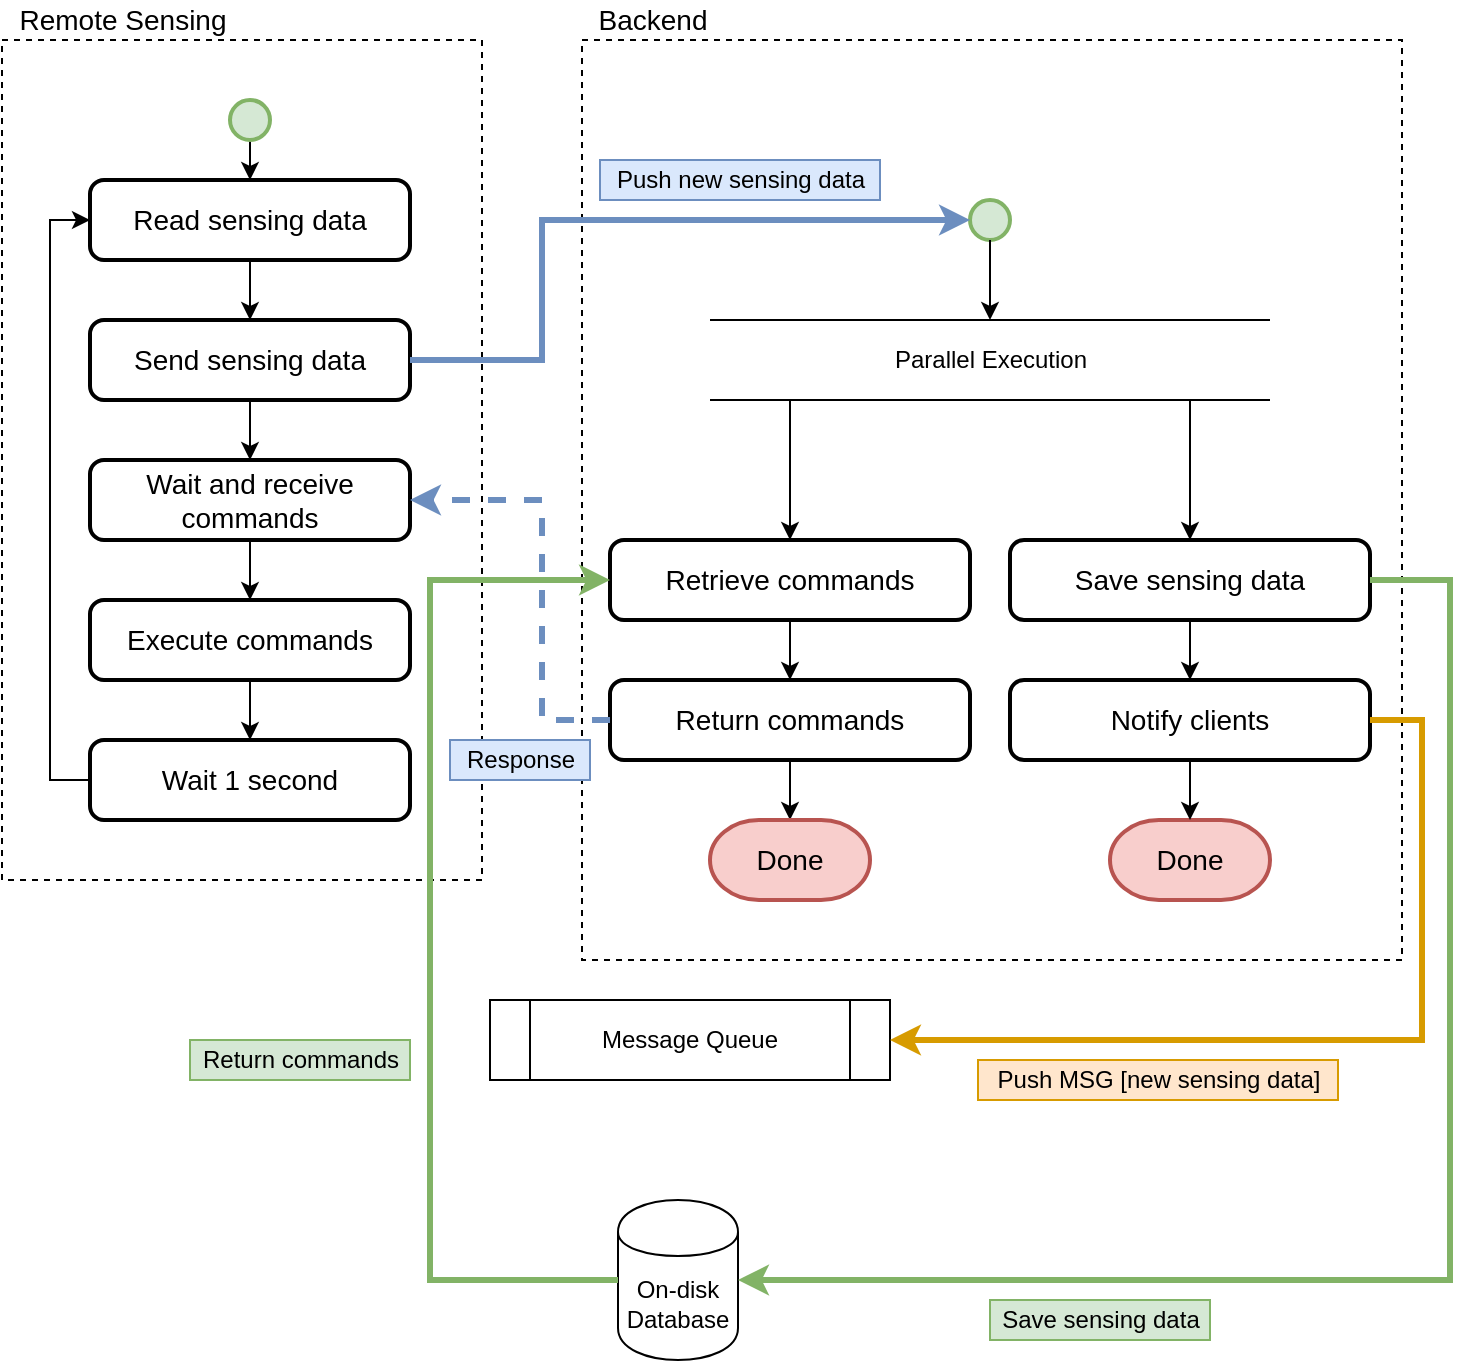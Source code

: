 <mxfile version="12.9.3" type="device"><diagram id="kqiSBvhZE7V_4Fic_YX7" name="Page-1"><mxGraphModel dx="1086" dy="966" grid="1" gridSize="10" guides="1" tooltips="1" connect="1" arrows="1" fold="1" page="1" pageScale="1" pageWidth="827" pageHeight="1169" math="0" shadow="0"><root><mxCell id="0"/><mxCell id="1" parent="0"/><mxCell id="22BDkcq2mORYffiEsK3V-46" value="" style="rounded=0;whiteSpace=wrap;html=1;fillColor=none;dashed=1;" parent="1" vertex="1"><mxGeometry x="330" y="50" width="410" height="460" as="geometry"/></mxCell><mxCell id="WKbSEwbQtpIKWFakBC6l-3" style="edgeStyle=orthogonalEdgeStyle;rounded=0;orthogonalLoop=1;jettySize=auto;html=1;exitX=0.5;exitY=1;exitDx=0;exitDy=0;entryX=0.5;entryY=0;entryDx=0;entryDy=0;fontSize=14;" parent="1" source="WKbSEwbQtpIKWFakBC6l-4" target="WKbSEwbQtpIKWFakBC6l-14" edge="1"><mxGeometry relative="1" as="geometry"/></mxCell><mxCell id="WKbSEwbQtpIKWFakBC6l-4" value="Read sensing data" style="rounded=1;whiteSpace=wrap;html=1;absoluteArcSize=1;arcSize=14;strokeWidth=2;fontSize=14;" parent="1" vertex="1"><mxGeometry x="84" y="120" width="160" height="40" as="geometry"/></mxCell><mxCell id="WKbSEwbQtpIKWFakBC6l-5" style="edgeStyle=orthogonalEdgeStyle;rounded=0;orthogonalLoop=1;jettySize=auto;html=1;exitX=0.5;exitY=1;exitDx=0;exitDy=0;exitPerimeter=0;entryX=0.5;entryY=0;entryDx=0;entryDy=0;fontSize=14;" parent="1" source="WKbSEwbQtpIKWFakBC6l-6" target="WKbSEwbQtpIKWFakBC6l-4" edge="1"><mxGeometry relative="1" as="geometry"/></mxCell><mxCell id="WKbSEwbQtpIKWFakBC6l-6" value="" style="strokeWidth=2;html=1;shape=mxgraph.flowchart.start_2;whiteSpace=wrap;fillColor=#d5e8d4;strokeColor=#82b366;fontSize=14;" parent="1" vertex="1"><mxGeometry x="154" y="80" width="20" height="20" as="geometry"/></mxCell><mxCell id="WKbSEwbQtpIKWFakBC6l-10" value="" style="strokeWidth=2;html=1;shape=mxgraph.flowchart.start_2;whiteSpace=wrap;fillColor=#d5e8d4;strokeColor=#82b366;fontSize=14;" parent="1" vertex="1"><mxGeometry x="524" y="130" width="20" height="20" as="geometry"/></mxCell><mxCell id="WKbSEwbQtpIKWFakBC6l-11" style="edgeStyle=orthogonalEdgeStyle;rounded=0;orthogonalLoop=1;jettySize=auto;html=1;exitX=0.5;exitY=1;exitDx=0;exitDy=0;entryX=0.5;entryY=0;entryDx=0;entryDy=0;fontSize=14;exitPerimeter=0;" parent="1" source="WKbSEwbQtpIKWFakBC6l-10" edge="1"><mxGeometry relative="1" as="geometry"><mxPoint x="534" y="190" as="targetPoint"/><mxPoint x="534" y="160" as="sourcePoint"/></mxGeometry></mxCell><mxCell id="22BDkcq2mORYffiEsK3V-3" style="edgeStyle=orthogonalEdgeStyle;rounded=0;orthogonalLoop=1;jettySize=auto;html=1;exitX=0.5;exitY=1;exitDx=0;exitDy=0;entryX=0.5;entryY=0;entryDx=0;entryDy=0;strokeWidth=1;" parent="1" source="WKbSEwbQtpIKWFakBC6l-14" target="22BDkcq2mORYffiEsK3V-2" edge="1"><mxGeometry relative="1" as="geometry"/></mxCell><mxCell id="WKbSEwbQtpIKWFakBC6l-14" value="Send sensing data" style="rounded=1;whiteSpace=wrap;html=1;absoluteArcSize=1;arcSize=14;strokeWidth=2;fontSize=14;" parent="1" vertex="1"><mxGeometry x="84" y="190" width="160" height="40" as="geometry"/></mxCell><mxCell id="WKbSEwbQtpIKWFakBC6l-28" value="Done" style="strokeWidth=2;html=1;shape=mxgraph.flowchart.terminator;whiteSpace=wrap;fontSize=14;fillColor=#f8cecc;strokeColor=#b85450;" parent="1" vertex="1"><mxGeometry x="594" y="440" width="80" height="40" as="geometry"/></mxCell><mxCell id="22BDkcq2mORYffiEsK3V-5" style="edgeStyle=orthogonalEdgeStyle;rounded=0;orthogonalLoop=1;jettySize=auto;html=1;exitX=0.5;exitY=1;exitDx=0;exitDy=0;entryX=0.5;entryY=0;entryDx=0;entryDy=0;strokeWidth=1;" parent="1" source="22BDkcq2mORYffiEsK3V-2" target="22BDkcq2mORYffiEsK3V-4" edge="1"><mxGeometry relative="1" as="geometry"/></mxCell><mxCell id="22BDkcq2mORYffiEsK3V-2" value="Wait and receive commands" style="rounded=1;whiteSpace=wrap;html=1;absoluteArcSize=1;arcSize=14;strokeWidth=2;fontSize=14;" parent="1" vertex="1"><mxGeometry x="84" y="260" width="160" height="40" as="geometry"/></mxCell><mxCell id="22BDkcq2mORYffiEsK3V-8" style="edgeStyle=orthogonalEdgeStyle;rounded=0;orthogonalLoop=1;jettySize=auto;html=1;exitX=0.5;exitY=1;exitDx=0;exitDy=0;entryX=0.5;entryY=0;entryDx=0;entryDy=0;strokeWidth=1;" parent="1" source="22BDkcq2mORYffiEsK3V-4" target="22BDkcq2mORYffiEsK3V-7" edge="1"><mxGeometry relative="1" as="geometry"/></mxCell><mxCell id="22BDkcq2mORYffiEsK3V-4" value="Execute commands" style="rounded=1;whiteSpace=wrap;html=1;absoluteArcSize=1;arcSize=14;strokeWidth=2;fontSize=14;" parent="1" vertex="1"><mxGeometry x="84" y="330" width="160" height="40" as="geometry"/></mxCell><mxCell id="22BDkcq2mORYffiEsK3V-9" style="edgeStyle=orthogonalEdgeStyle;rounded=0;orthogonalLoop=1;jettySize=auto;html=1;exitX=0;exitY=0.5;exitDx=0;exitDy=0;entryX=0;entryY=0.5;entryDx=0;entryDy=0;strokeWidth=1;" parent="1" source="22BDkcq2mORYffiEsK3V-7" target="WKbSEwbQtpIKWFakBC6l-4" edge="1"><mxGeometry relative="1" as="geometry"/></mxCell><mxCell id="22BDkcq2mORYffiEsK3V-7" value="Wait 1 second" style="rounded=1;whiteSpace=wrap;html=1;absoluteArcSize=1;arcSize=14;strokeWidth=2;fontSize=14;" parent="1" vertex="1"><mxGeometry x="84" y="400" width="160" height="40" as="geometry"/></mxCell><mxCell id="22BDkcq2mORYffiEsK3V-12" style="edgeStyle=orthogonalEdgeStyle;rounded=0;orthogonalLoop=1;jettySize=auto;html=1;exitX=0.5;exitY=1;exitDx=0;exitDy=0;entryX=0.5;entryY=0;entryDx=0;entryDy=0;strokeWidth=1;" parent="1" source="22BDkcq2mORYffiEsK3V-10" target="22BDkcq2mORYffiEsK3V-11" edge="1"><mxGeometry relative="1" as="geometry"/></mxCell><mxCell id="22BDkcq2mORYffiEsK3V-10" value="Save sensing data" style="rounded=1;whiteSpace=wrap;html=1;absoluteArcSize=1;arcSize=14;strokeWidth=2;fontSize=14;" parent="1" vertex="1"><mxGeometry x="544" y="300" width="180" height="40" as="geometry"/></mxCell><mxCell id="22BDkcq2mORYffiEsK3V-28" style="edgeStyle=orthogonalEdgeStyle;rounded=0;orthogonalLoop=1;jettySize=auto;html=1;exitX=0.5;exitY=1;exitDx=0;exitDy=0;entryX=0.5;entryY=0;entryDx=0;entryDy=0;entryPerimeter=0;strokeWidth=1;" parent="1" source="22BDkcq2mORYffiEsK3V-11" target="WKbSEwbQtpIKWFakBC6l-28" edge="1"><mxGeometry relative="1" as="geometry"/></mxCell><mxCell id="22BDkcq2mORYffiEsK3V-11" value="Notify clients" style="rounded=1;whiteSpace=wrap;html=1;absoluteArcSize=1;arcSize=14;strokeWidth=2;fontSize=14;" parent="1" vertex="1"><mxGeometry x="544" y="370" width="180" height="40" as="geometry"/></mxCell><mxCell id="22BDkcq2mORYffiEsK3V-17" value="" style="endArrow=none;html=1;strokeWidth=1;" parent="1" edge="1"><mxGeometry width="50" height="50" relative="1" as="geometry"><mxPoint x="394" y="190" as="sourcePoint"/><mxPoint x="674" y="190" as="targetPoint"/></mxGeometry></mxCell><mxCell id="22BDkcq2mORYffiEsK3V-18" value="" style="endArrow=none;html=1;strokeWidth=1;" parent="1" edge="1"><mxGeometry width="50" height="50" relative="1" as="geometry"><mxPoint x="394" y="230" as="sourcePoint"/><mxPoint x="674" y="230" as="targetPoint"/></mxGeometry></mxCell><mxCell id="22BDkcq2mORYffiEsK3V-19" value="Parallel Execution" style="text;html=1;align=center;verticalAlign=middle;resizable=0;points=[];autosize=1;" parent="1" vertex="1"><mxGeometry x="479" y="200" width="110" height="20" as="geometry"/></mxCell><mxCell id="22BDkcq2mORYffiEsK3V-21" value="" style="endArrow=classic;html=1;strokeWidth=1;entryX=0.5;entryY=0;entryDx=0;entryDy=0;" parent="1" target="22BDkcq2mORYffiEsK3V-10" edge="1"><mxGeometry width="50" height="50" relative="1" as="geometry"><mxPoint x="634" y="230" as="sourcePoint"/><mxPoint x="654" y="240" as="targetPoint"/></mxGeometry></mxCell><mxCell id="22BDkcq2mORYffiEsK3V-29" style="edgeStyle=orthogonalEdgeStyle;rounded=0;orthogonalLoop=1;jettySize=auto;html=1;exitX=0.5;exitY=1;exitDx=0;exitDy=0;entryX=0.5;entryY=0;entryDx=0;entryDy=0;strokeWidth=1;" parent="1" source="22BDkcq2mORYffiEsK3V-23" target="22BDkcq2mORYffiEsK3V-27" edge="1"><mxGeometry relative="1" as="geometry"/></mxCell><mxCell id="22BDkcq2mORYffiEsK3V-23" value="Retrieve commands" style="rounded=1;whiteSpace=wrap;html=1;absoluteArcSize=1;arcSize=14;strokeWidth=2;fontSize=14;" parent="1" vertex="1"><mxGeometry x="344" y="300" width="180" height="40" as="geometry"/></mxCell><mxCell id="22BDkcq2mORYffiEsK3V-25" value="" style="endArrow=classic;html=1;strokeWidth=1;entryX=0.5;entryY=0;entryDx=0;entryDy=0;" parent="1" target="22BDkcq2mORYffiEsK3V-23" edge="1"><mxGeometry width="50" height="50" relative="1" as="geometry"><mxPoint x="434" y="230" as="sourcePoint"/><mxPoint x="454" y="240" as="targetPoint"/></mxGeometry></mxCell><mxCell id="22BDkcq2mORYffiEsK3V-31" style="edgeStyle=orthogonalEdgeStyle;rounded=0;orthogonalLoop=1;jettySize=auto;html=1;exitX=0.5;exitY=1;exitDx=0;exitDy=0;entryX=0.5;entryY=0;entryDx=0;entryDy=0;entryPerimeter=0;strokeWidth=1;" parent="1" source="22BDkcq2mORYffiEsK3V-27" target="22BDkcq2mORYffiEsK3V-30" edge="1"><mxGeometry relative="1" as="geometry"/></mxCell><mxCell id="22BDkcq2mORYffiEsK3V-27" value="Return commands" style="rounded=1;whiteSpace=wrap;html=1;absoluteArcSize=1;arcSize=14;strokeWidth=2;fontSize=14;" parent="1" vertex="1"><mxGeometry x="344" y="370" width="180" height="40" as="geometry"/></mxCell><mxCell id="22BDkcq2mORYffiEsK3V-30" value="Done" style="strokeWidth=2;html=1;shape=mxgraph.flowchart.terminator;whiteSpace=wrap;fontSize=14;fillColor=#f8cecc;strokeColor=#b85450;" parent="1" vertex="1"><mxGeometry x="394" y="440" width="80" height="40" as="geometry"/></mxCell><mxCell id="22BDkcq2mORYffiEsK3V-36" value="On-disk&lt;br&gt;Database" style="shape=cylinder;whiteSpace=wrap;html=1;boundedLbl=1;backgroundOutline=1;" parent="1" vertex="1"><mxGeometry x="348" y="630" width="60" height="80" as="geometry"/></mxCell><mxCell id="22BDkcq2mORYffiEsK3V-37" value="Message Queue" style="shape=process;whiteSpace=wrap;html=1;backgroundOutline=1;" parent="1" vertex="1"><mxGeometry x="284" y="530" width="200" height="40" as="geometry"/></mxCell><mxCell id="22BDkcq2mORYffiEsK3V-39" value="Push MSG [new sensing data]" style="text;html=1;align=center;verticalAlign=middle;resizable=0;points=[];autosize=1;fillColor=#ffe6cc;strokeColor=#d79b00;" parent="1" vertex="1"><mxGeometry x="528" y="560" width="180" height="20" as="geometry"/></mxCell><mxCell id="22BDkcq2mORYffiEsK3V-41" value="Save sensing data" style="text;html=1;align=center;verticalAlign=middle;resizable=0;points=[];autosize=1;fillColor=#d5e8d4;strokeColor=#82b366;" parent="1" vertex="1"><mxGeometry x="534" y="680" width="110" height="20" as="geometry"/></mxCell><mxCell id="22BDkcq2mORYffiEsK3V-43" value="Return commands" style="text;html=1;align=center;verticalAlign=middle;resizable=0;points=[];autosize=1;fillColor=#d5e8d4;strokeColor=#82b366;" parent="1" vertex="1"><mxGeometry x="134" y="550" width="110" height="20" as="geometry"/></mxCell><mxCell id="22BDkcq2mORYffiEsK3V-44" value="" style="rounded=0;whiteSpace=wrap;html=1;fillColor=none;dashed=1;" parent="1" vertex="1"><mxGeometry x="40" y="50" width="240" height="420" as="geometry"/></mxCell><mxCell id="22BDkcq2mORYffiEsK3V-45" value="&lt;font style=&quot;font-size: 14px&quot;&gt;Remote Sensing&lt;/font&gt;" style="text;html=1;align=center;verticalAlign=middle;resizable=0;points=[];autosize=1;" parent="1" vertex="1"><mxGeometry x="40" y="30" width="120" height="20" as="geometry"/></mxCell><mxCell id="22BDkcq2mORYffiEsK3V-47" value="&lt;font style=&quot;font-size: 14px&quot;&gt;Backend&lt;/font&gt;" style="text;html=1;align=center;verticalAlign=middle;resizable=0;points=[];autosize=1;" parent="1" vertex="1"><mxGeometry x="330" y="30" width="70" height="20" as="geometry"/></mxCell><mxCell id="22BDkcq2mORYffiEsK3V-32" style="edgeStyle=orthogonalEdgeStyle;rounded=0;orthogonalLoop=1;jettySize=auto;html=1;exitX=1;exitY=0.5;exitDx=0;exitDy=0;entryX=0;entryY=0.5;entryDx=0;entryDy=0;strokeWidth=3;fillColor=#dae8fc;strokeColor=#6c8ebf;entryPerimeter=0;" parent="1" source="WKbSEwbQtpIKWFakBC6l-14" target="WKbSEwbQtpIKWFakBC6l-10" edge="1"><mxGeometry relative="1" as="geometry"><mxPoint x="444" y="140" as="targetPoint"/><Array as="points"><mxPoint x="310" y="210"/><mxPoint x="310" y="140"/></Array></mxGeometry></mxCell><mxCell id="22BDkcq2mORYffiEsK3V-34" style="edgeStyle=orthogonalEdgeStyle;rounded=0;orthogonalLoop=1;jettySize=auto;html=1;exitX=0;exitY=0.5;exitDx=0;exitDy=0;entryX=1;entryY=0.5;entryDx=0;entryDy=0;strokeWidth=3;dashed=1;fillColor=#dae8fc;strokeColor=#6c8ebf;" parent="1" source="22BDkcq2mORYffiEsK3V-27" target="22BDkcq2mORYffiEsK3V-2" edge="1"><mxGeometry relative="1" as="geometry"><Array as="points"><mxPoint x="310" y="390"/><mxPoint x="310" y="280"/></Array></mxGeometry></mxCell><mxCell id="22BDkcq2mORYffiEsK3V-33" value="Push new sensing data" style="text;html=1;align=center;verticalAlign=middle;resizable=0;points=[];autosize=1;fillColor=#dae8fc;strokeColor=#6c8ebf;" parent="1" vertex="1"><mxGeometry x="339" y="110" width="140" height="20" as="geometry"/></mxCell><mxCell id="22BDkcq2mORYffiEsK3V-35" value="Response" style="text;html=1;align=center;verticalAlign=middle;resizable=0;points=[];autosize=1;fillColor=#dae8fc;strokeColor=#6c8ebf;" parent="1" vertex="1"><mxGeometry x="264" y="400" width="70" height="20" as="geometry"/></mxCell><mxCell id="22BDkcq2mORYffiEsK3V-42" style="edgeStyle=orthogonalEdgeStyle;rounded=0;orthogonalLoop=1;jettySize=auto;html=1;exitX=0;exitY=0.5;exitDx=0;exitDy=0;entryX=0;entryY=0.5;entryDx=0;entryDy=0;strokeWidth=3;fillColor=#d5e8d4;strokeColor=#82b366;" parent="1" source="22BDkcq2mORYffiEsK3V-36" target="22BDkcq2mORYffiEsK3V-23" edge="1"><mxGeometry relative="1" as="geometry"><Array as="points"><mxPoint x="254" y="670"/><mxPoint x="254" y="320"/></Array></mxGeometry></mxCell><mxCell id="22BDkcq2mORYffiEsK3V-40" style="edgeStyle=orthogonalEdgeStyle;rounded=0;orthogonalLoop=1;jettySize=auto;html=1;exitX=1;exitY=0.5;exitDx=0;exitDy=0;entryX=1;entryY=0.5;entryDx=0;entryDy=0;strokeWidth=3;fillColor=#d5e8d4;strokeColor=#82b366;" parent="1" source="22BDkcq2mORYffiEsK3V-10" target="22BDkcq2mORYffiEsK3V-36" edge="1"><mxGeometry relative="1" as="geometry"><Array as="points"><mxPoint x="764" y="320"/><mxPoint x="764" y="670"/></Array></mxGeometry></mxCell><mxCell id="22BDkcq2mORYffiEsK3V-38" style="edgeStyle=orthogonalEdgeStyle;rounded=0;orthogonalLoop=1;jettySize=auto;html=1;exitX=1;exitY=0.5;exitDx=0;exitDy=0;entryX=1;entryY=0.5;entryDx=0;entryDy=0;strokeWidth=3;fillColor=#ffe6cc;strokeColor=#d79b00;" parent="1" source="22BDkcq2mORYffiEsK3V-11" target="22BDkcq2mORYffiEsK3V-37" edge="1"><mxGeometry relative="1" as="geometry"><Array as="points"><mxPoint x="750" y="390"/><mxPoint x="750" y="550"/></Array></mxGeometry></mxCell></root></mxGraphModel></diagram></mxfile>